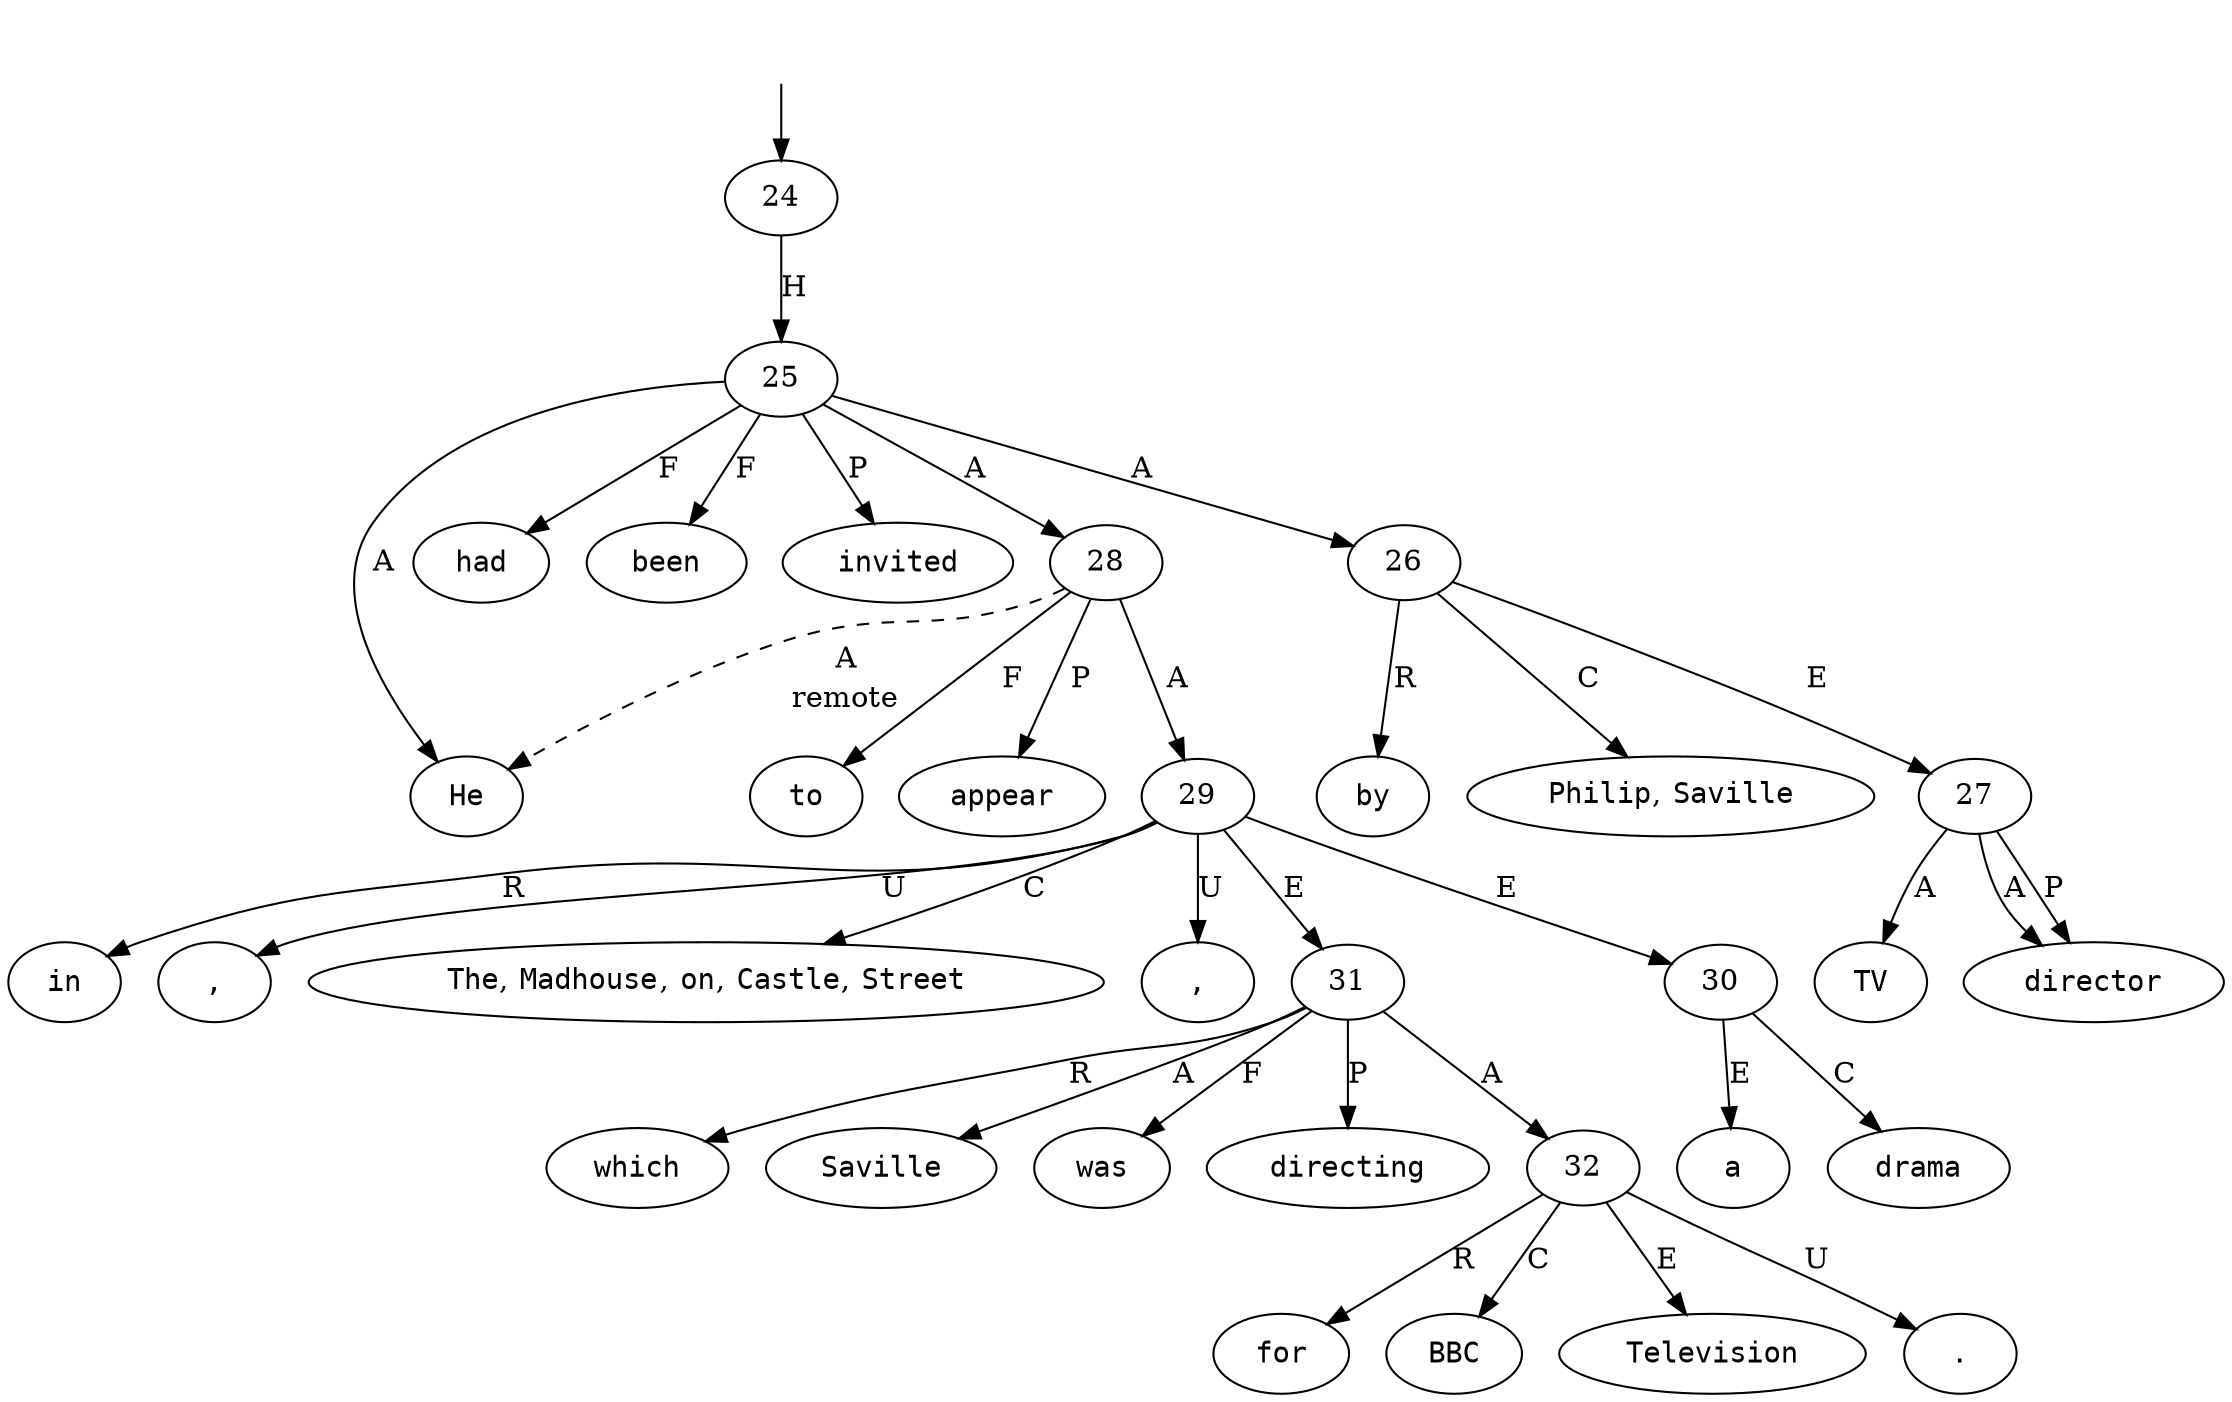 digraph "692001" {
  top [ style=invis ];
  top -> 24;
  0 [ shape=oval, label=<<table align="center" border="0" cellspacing="0"><tr><td colspan="2"><font face="Courier">He</font></td></tr></table>> ];
  1 [ shape=oval, label=<<table align="center" border="0" cellspacing="0"><tr><td colspan="2"><font face="Courier">had</font></td></tr></table>> ];
  2 [ shape=oval, label=<<table align="center" border="0" cellspacing="0"><tr><td colspan="2"><font face="Courier">been</font></td></tr></table>> ];
  3 [ shape=oval, label=<<table align="center" border="0" cellspacing="0"><tr><td colspan="2"><font face="Courier">invited</font></td></tr></table>> ];
  4 [ shape=oval, label=<<table align="center" border="0" cellspacing="0"><tr><td colspan="2"><font face="Courier">by</font></td></tr></table>> ];
  5 [ shape=oval, label=<<table align="center" border="0" cellspacing="0"><tr><td colspan="2"><font face="Courier">TV</font></td></tr></table>> ];
  6 [ shape=oval, label=<<table align="center" border="0" cellspacing="0"><tr><td colspan="2"><font face="Courier">director</font></td></tr></table>> ];
  7 [ shape=oval, label=<<table align="center" border="0" cellspacing="0"><tr><td colspan="2"><font face="Courier">Philip</font>,&nbsp;<font face="Courier">Saville</font></td></tr></table>> ];
  8 [ shape=oval, label=<<table align="center" border="0" cellspacing="0"><tr><td colspan="2"><font face="Courier">to</font></td></tr></table>> ];
  9 [ shape=oval, label=<<table align="center" border="0" cellspacing="0"><tr><td colspan="2"><font face="Courier">appear</font></td></tr></table>> ];
  10 [ shape=oval, label=<<table align="center" border="0" cellspacing="0"><tr><td colspan="2"><font face="Courier">in</font></td></tr></table>> ];
  11 [ shape=oval, label=<<table align="center" border="0" cellspacing="0"><tr><td colspan="2"><font face="Courier">a</font></td></tr></table>> ];
  12 [ shape=oval, label=<<table align="center" border="0" cellspacing="0"><tr><td colspan="2"><font face="Courier">drama</font></td></tr></table>> ];
  13 [ shape=oval, label=<<table align="center" border="0" cellspacing="0"><tr><td colspan="2"><font face="Courier">,</font></td></tr></table>> ];
  14 [ shape=oval, label=<<table align="center" border="0" cellspacing="0"><tr><td colspan="2"><font face="Courier">The</font>,&nbsp;<font face="Courier">Madhouse</font>,&nbsp;<font face="Courier">on</font>,&nbsp;<font face="Courier">Castle</font>,&nbsp;<font face="Courier">Street</font></td></tr></table>> ];
  15 [ shape=oval, label=<<table align="center" border="0" cellspacing="0"><tr><td colspan="2"><font face="Courier">,</font></td></tr></table>> ];
  16 [ shape=oval, label=<<table align="center" border="0" cellspacing="0"><tr><td colspan="2"><font face="Courier">which</font></td></tr></table>> ];
  17 [ shape=oval, label=<<table align="center" border="0" cellspacing="0"><tr><td colspan="2"><font face="Courier">Saville</font></td></tr></table>> ];
  18 [ shape=oval, label=<<table align="center" border="0" cellspacing="0"><tr><td colspan="2"><font face="Courier">was</font></td></tr></table>> ];
  19 [ shape=oval, label=<<table align="center" border="0" cellspacing="0"><tr><td colspan="2"><font face="Courier">directing</font></td></tr></table>> ];
  20 [ shape=oval, label=<<table align="center" border="0" cellspacing="0"><tr><td colspan="2"><font face="Courier">for</font></td></tr></table>> ];
  21 [ shape=oval, label=<<table align="center" border="0" cellspacing="0"><tr><td colspan="2"><font face="Courier">BBC</font></td></tr></table>> ];
  22 [ shape=oval, label=<<table align="center" border="0" cellspacing="0"><tr><td colspan="2"><font face="Courier">Television</font></td></tr></table>> ];
  23 [ shape=oval, label=<<table align="center" border="0" cellspacing="0"><tr><td colspan="2"><font face="Courier">.</font></td></tr></table>> ];
  24 -> 25 [ label="H" ];
  25 -> 28 [ label="A" ];
  25 -> 0 [ label="A" ];
  25 -> 2 [ label="F" ];
  25 -> 1 [ label="F" ];
  25 -> 26 [ label="A" ];
  25 -> 3 [ label="P" ];
  26 -> 7 [ label="C" ];
  26 -> 4 [ label="R" ];
  26 -> 27 [ label="E" ];
  27 -> 6 [ label="A" ];
  27 -> 5 [ label="A" ];
  27 -> 6 [ label="P" ];
  28 -> 0 [ label=<<table align="center" border="0" cellspacing="0"><tr><td colspan="1">A</td></tr><tr><td>remote</td></tr></table>>, style=dashed ];
  28 -> 8 [ label="F" ];
  28 -> 29 [ label="A" ];
  28 -> 9 [ label="P" ];
  29 -> 31 [ label="E" ];
  29 -> 14 [ label="C" ];
  29 -> 13 [ label="U" ];
  29 -> 10 [ label="R" ];
  29 -> 30 [ label="E" ];
  29 -> 15 [ label="U" ];
  30 -> 11 [ label="E" ];
  30 -> 12 [ label="C" ];
  31 -> 32 [ label="A" ];
  31 -> 16 [ label="R" ];
  31 -> 17 [ label="A" ];
  31 -> 19 [ label="P" ];
  31 -> 18 [ label="F" ];
  32 -> 20 [ label="R" ];
  32 -> 21 [ label="C" ];
  32 -> 22 [ label="E" ];
  32 -> 23 [ label="U" ];
}


